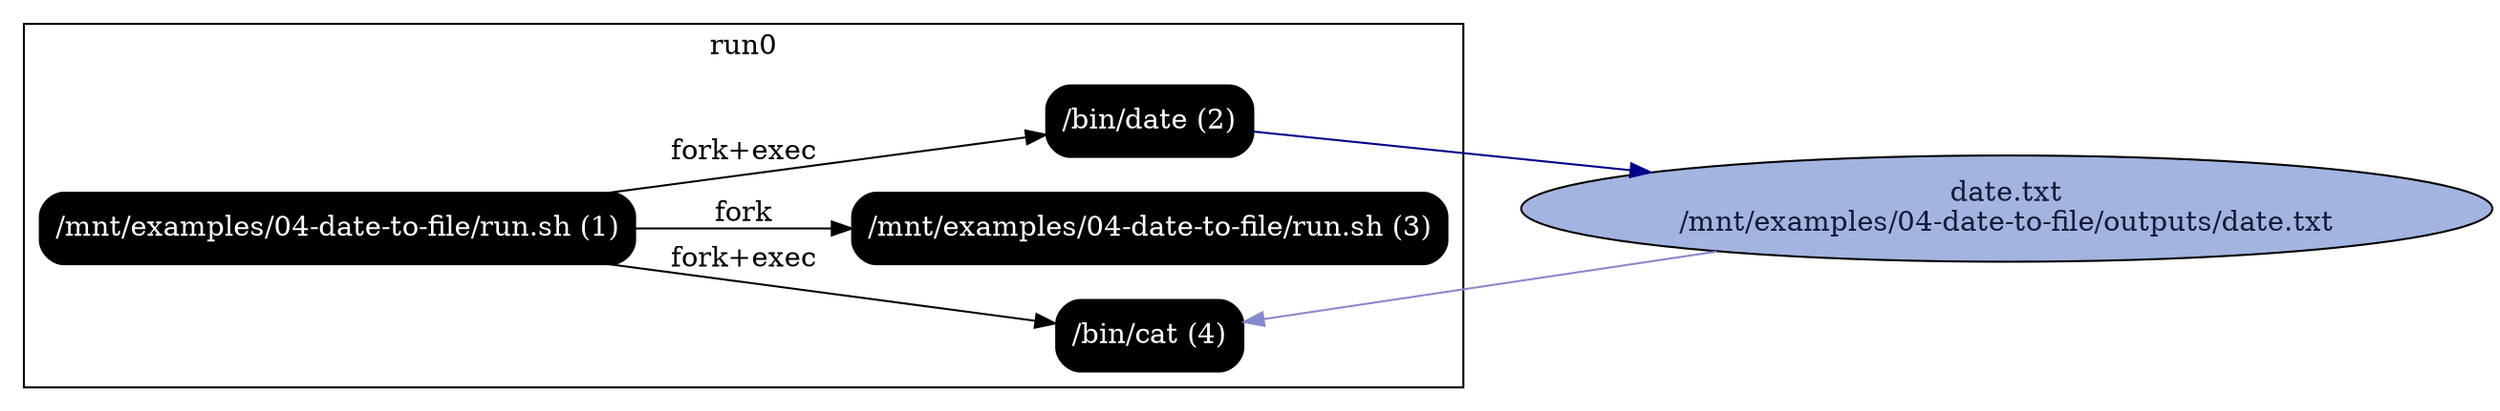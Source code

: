 digraph G {
    rankdir=LR;

    /* programs */
    node [shape=box fontcolor=white fillcolor=black style="filled,rounded"];
    subgraph cluster_run0 {
        label="run0";
        prog0 [label="/mnt/examples/04-date-to-file/run.sh (1)"];
        prog1 [label="/bin/date (2)"];
        prog0 -> prog1 [label="fork+exec"];
        prog2 [label="/mnt/examples/04-date-to-file/run.sh (3)"];
        prog0 -> prog2 [label="fork"];
        prog3 [label="/bin/cat (4)"];
        prog0 -> prog3 [label="fork+exec"];
    }

    node [shape=ellipse fontcolor="#131C39" fillcolor="#C9D2ED"];

    /* other files */
    "/mnt/examples/04-date-to-file/outputs/date.txt" [fillcolor="#A3B4E0", label="date.txt\n/mnt/examples/04-date-to-file/outputs/date.txt"];

    prog1 -> "/mnt/examples/04-date-to-file/outputs/date.txt" [color="#000088"];
    "/mnt/examples/04-date-to-file/outputs/date.txt" -> prog3 [color="#8888CC"];
}

